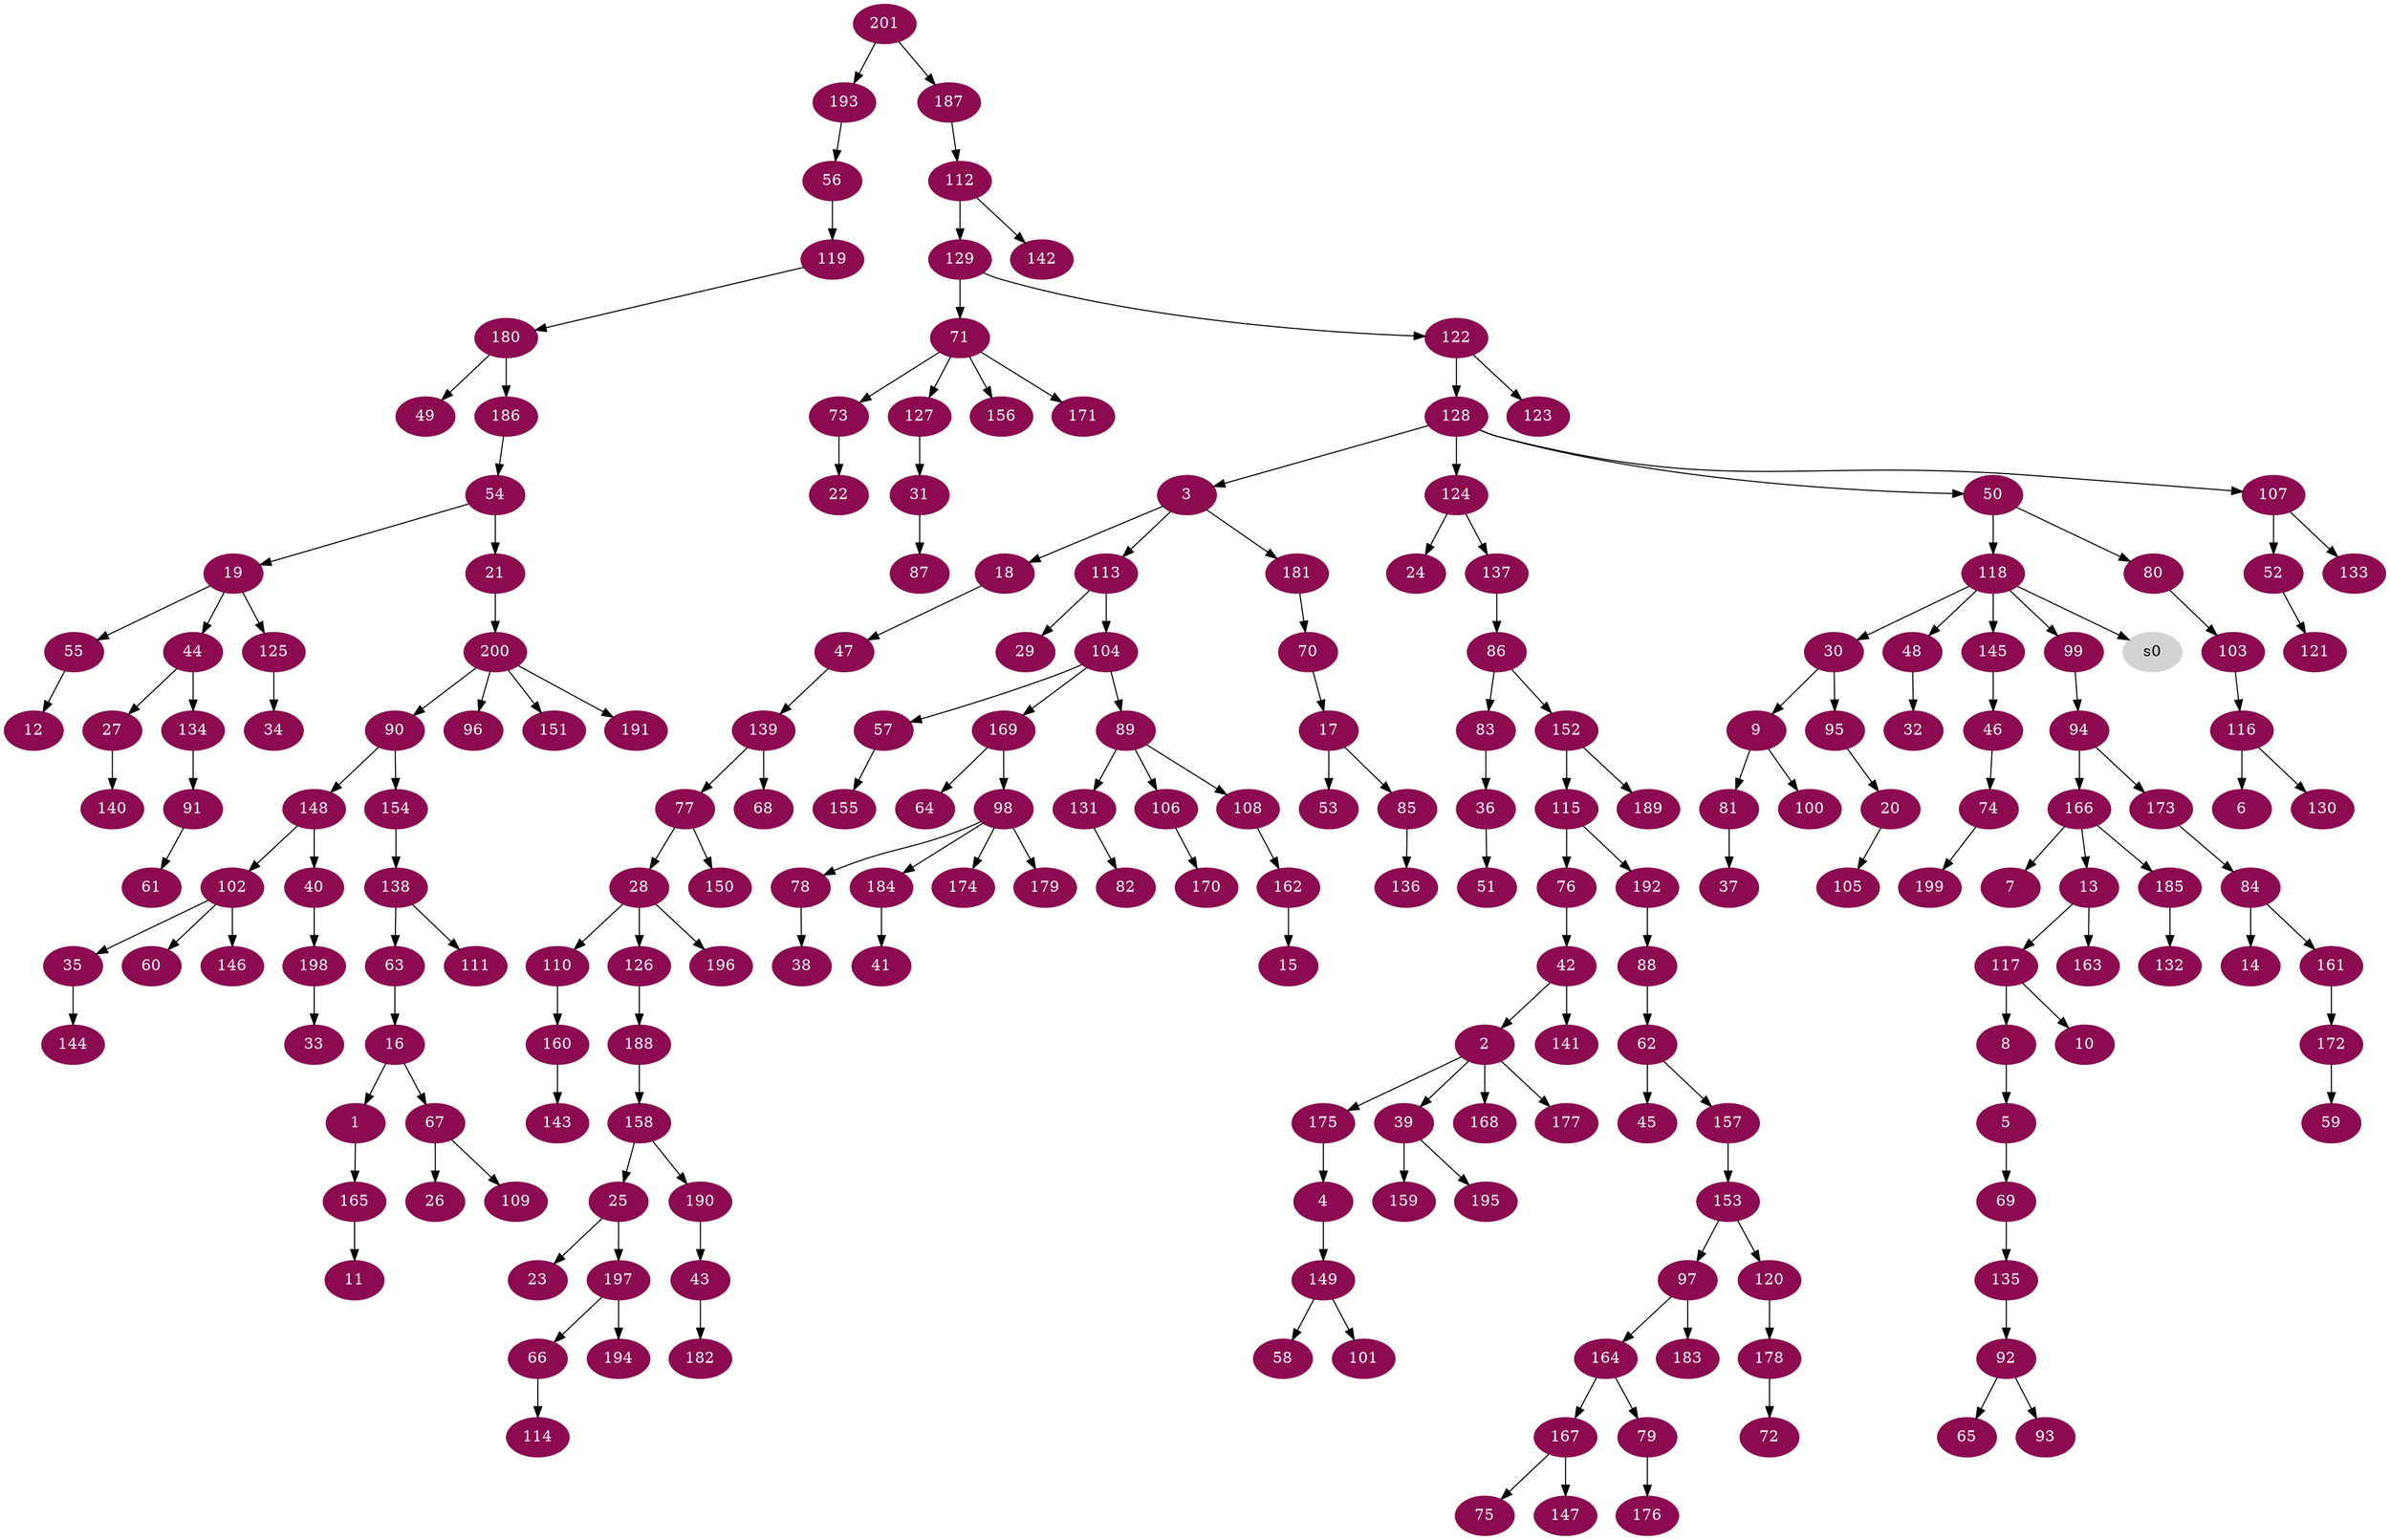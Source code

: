 digraph G {
node [color=deeppink4, style=filled, fontcolor=white];
16 -> 1;
42 -> 2;
128 -> 3;
175 -> 4;
8 -> 5;
116 -> 6;
166 -> 7;
117 -> 8;
30 -> 9;
117 -> 10;
165 -> 11;
55 -> 12;
166 -> 13;
84 -> 14;
162 -> 15;
63 -> 16;
70 -> 17;
3 -> 18;
54 -> 19;
95 -> 20;
54 -> 21;
73 -> 22;
25 -> 23;
124 -> 24;
158 -> 25;
67 -> 26;
44 -> 27;
77 -> 28;
113 -> 29;
118 -> 30;
127 -> 31;
48 -> 32;
198 -> 33;
125 -> 34;
102 -> 35;
83 -> 36;
81 -> 37;
78 -> 38;
2 -> 39;
148 -> 40;
184 -> 41;
76 -> 42;
190 -> 43;
19 -> 44;
62 -> 45;
145 -> 46;
18 -> 47;
118 -> 48;
180 -> 49;
128 -> 50;
36 -> 51;
107 -> 52;
17 -> 53;
186 -> 54;
19 -> 55;
193 -> 56;
104 -> 57;
149 -> 58;
172 -> 59;
102 -> 60;
91 -> 61;
88 -> 62;
138 -> 63;
169 -> 64;
92 -> 65;
197 -> 66;
16 -> 67;
139 -> 68;
5 -> 69;
181 -> 70;
129 -> 71;
178 -> 72;
71 -> 73;
46 -> 74;
167 -> 75;
115 -> 76;
139 -> 77;
98 -> 78;
164 -> 79;
50 -> 80;
9 -> 81;
131 -> 82;
86 -> 83;
173 -> 84;
17 -> 85;
137 -> 86;
31 -> 87;
192 -> 88;
104 -> 89;
200 -> 90;
134 -> 91;
135 -> 92;
92 -> 93;
99 -> 94;
30 -> 95;
200 -> 96;
153 -> 97;
169 -> 98;
118 -> 99;
9 -> 100;
149 -> 101;
148 -> 102;
80 -> 103;
113 -> 104;
20 -> 105;
89 -> 106;
128 -> 107;
89 -> 108;
67 -> 109;
28 -> 110;
138 -> 111;
187 -> 112;
3 -> 113;
66 -> 114;
152 -> 115;
103 -> 116;
13 -> 117;
50 -> 118;
56 -> 119;
153 -> 120;
52 -> 121;
129 -> 122;
122 -> 123;
128 -> 124;
19 -> 125;
28 -> 126;
71 -> 127;
122 -> 128;
112 -> 129;
116 -> 130;
89 -> 131;
185 -> 132;
107 -> 133;
44 -> 134;
69 -> 135;
85 -> 136;
124 -> 137;
154 -> 138;
47 -> 139;
27 -> 140;
42 -> 141;
112 -> 142;
160 -> 143;
35 -> 144;
118 -> 145;
102 -> 146;
167 -> 147;
90 -> 148;
4 -> 149;
77 -> 150;
200 -> 151;
86 -> 152;
157 -> 153;
90 -> 154;
57 -> 155;
71 -> 156;
62 -> 157;
188 -> 158;
39 -> 159;
110 -> 160;
84 -> 161;
108 -> 162;
13 -> 163;
97 -> 164;
1 -> 165;
94 -> 166;
164 -> 167;
2 -> 168;
104 -> 169;
106 -> 170;
71 -> 171;
161 -> 172;
94 -> 173;
98 -> 174;
2 -> 175;
79 -> 176;
2 -> 177;
120 -> 178;
98 -> 179;
119 -> 180;
3 -> 181;
43 -> 182;
97 -> 183;
98 -> 184;
166 -> 185;
180 -> 186;
201 -> 187;
126 -> 188;
152 -> 189;
158 -> 190;
200 -> 191;
115 -> 192;
201 -> 193;
197 -> 194;
39 -> 195;
28 -> 196;
25 -> 197;
40 -> 198;
74 -> 199;
21 -> 200;
node [color=lightgrey, style=filled, fontcolor=black];
118 -> s0;
}
